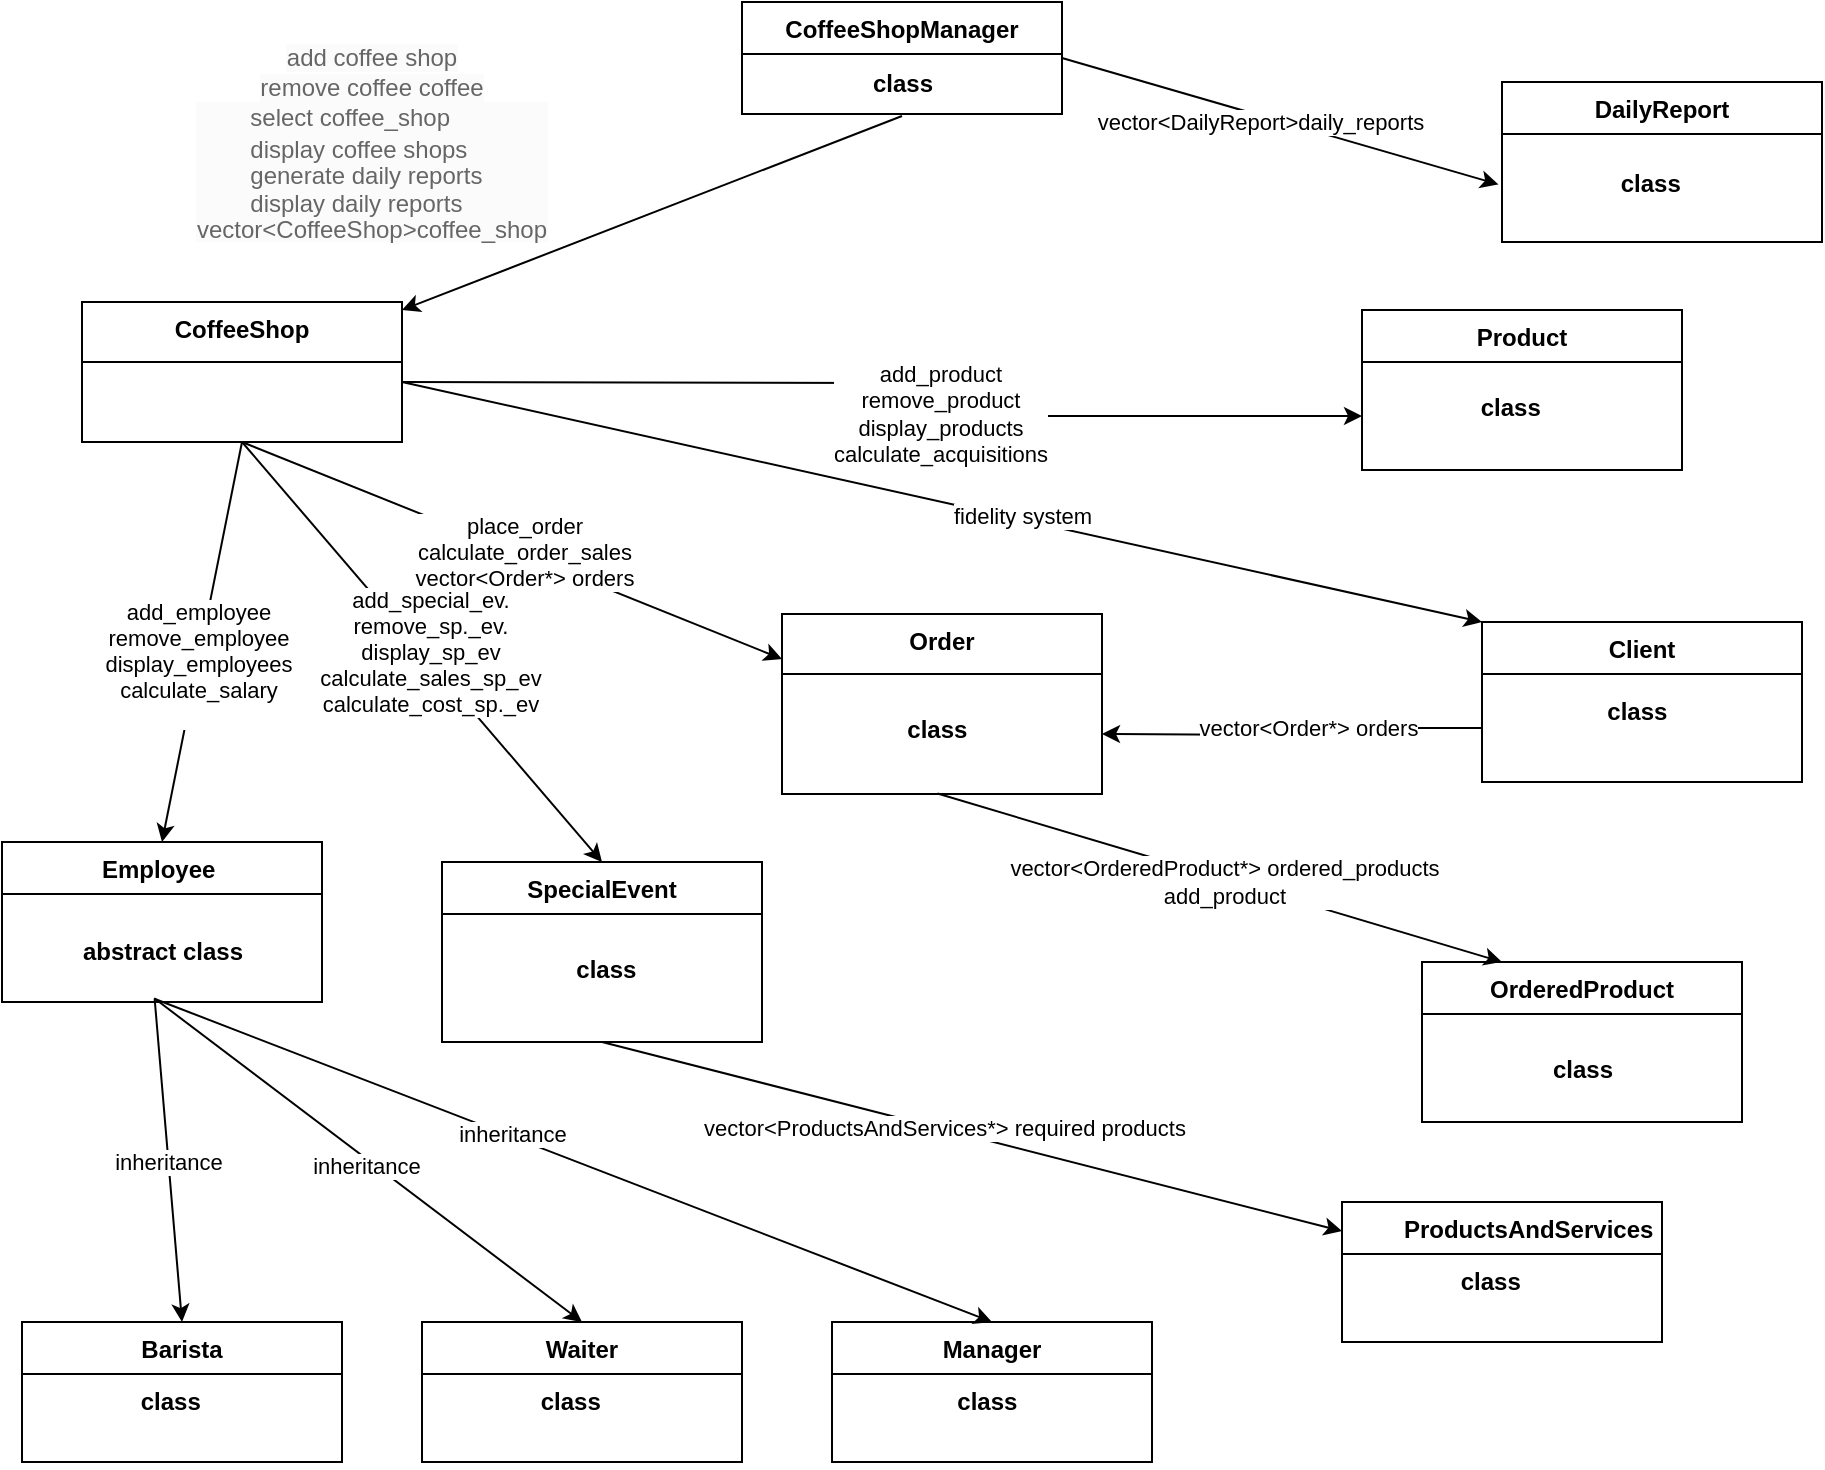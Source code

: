 <mxfile version="26.0.3">
  <diagram name="Page-1" id="my0lkViZR6sJPGAHv8gz">
    <mxGraphModel dx="928" dy="844" grid="0" gridSize="10" guides="1" tooltips="1" connect="1" arrows="1" fold="1" page="0" pageScale="1" pageWidth="850" pageHeight="1100" math="0" shadow="0">
      <root>
        <mxCell id="0" />
        <mxCell id="1" parent="0" />
        <mxCell id="TdN85WwoN8RoZoPRbgvp-12" value="CoffeeShop&lt;div&gt;&lt;br&gt;&lt;/div&gt;" style="swimlane;fontStyle=1;align=center;verticalAlign=top;childLayout=stackLayout;horizontal=1;startSize=30;horizontalStack=0;resizeParent=1;resizeParentMax=0;resizeLast=0;collapsible=1;marginBottom=0;whiteSpace=wrap;html=1;" vertex="1" parent="1">
          <mxGeometry x="470" y="300" width="160" height="70" as="geometry" />
        </mxCell>
        <mxCell id="TdN85WwoN8RoZoPRbgvp-16" value="Waiter" style="swimlane;fontStyle=1;align=center;verticalAlign=top;childLayout=stackLayout;horizontal=1;startSize=26;horizontalStack=0;resizeParent=1;resizeParentMax=0;resizeLast=0;collapsible=1;marginBottom=0;whiteSpace=wrap;html=1;" vertex="1" parent="1">
          <mxGeometry x="640" y="810" width="160" height="70" as="geometry" />
        </mxCell>
        <mxCell id="TdN85WwoN8RoZoPRbgvp-17" value="&lt;span style=&quot;white-space: pre;&quot;&gt;&#x9;&lt;/span&gt;&lt;span style=&quot;white-space: pre;&quot;&gt;&#x9;&lt;/span&gt;&lt;b&gt;class&lt;/b&gt;" style="text;strokeColor=none;fillColor=none;align=left;verticalAlign=top;spacingLeft=4;spacingRight=4;overflow=hidden;rotatable=0;points=[[0,0.5],[1,0.5]];portConstraint=eastwest;whiteSpace=wrap;html=1;" vertex="1" parent="TdN85WwoN8RoZoPRbgvp-16">
          <mxGeometry y="26" width="160" height="44" as="geometry" />
        </mxCell>
        <mxCell id="TdN85WwoN8RoZoPRbgvp-24" value="SpecialEvent&lt;div&gt;&lt;br&gt;&lt;/div&gt;" style="swimlane;fontStyle=1;align=center;verticalAlign=top;childLayout=stackLayout;horizontal=1;startSize=26;horizontalStack=0;resizeParent=1;resizeParentMax=0;resizeLast=0;collapsible=1;marginBottom=0;whiteSpace=wrap;html=1;" vertex="1" parent="1">
          <mxGeometry x="650" y="580" width="160" height="90" as="geometry" />
        </mxCell>
        <mxCell id="TdN85WwoN8RoZoPRbgvp-82" value="" style="endArrow=classic;html=1;rounded=0;" edge="1" parent="TdN85WwoN8RoZoPRbgvp-24" target="TdN85WwoN8RoZoPRbgvp-32">
          <mxGeometry width="50" height="50" relative="1" as="geometry">
            <mxPoint x="80" y="90" as="sourcePoint" />
            <mxPoint x="130" y="36" as="targetPoint" />
          </mxGeometry>
        </mxCell>
        <mxCell id="TdN85WwoN8RoZoPRbgvp-98" value="vector&amp;lt;ProductsAndServices*&amp;gt; required products" style="edgeLabel;html=1;align=center;verticalAlign=middle;resizable=0;points=[];" vertex="1" connectable="0" parent="TdN85WwoN8RoZoPRbgvp-82">
          <mxGeometry x="-0.077" y="1" relative="1" as="geometry">
            <mxPoint as="offset" />
          </mxGeometry>
        </mxCell>
        <mxCell id="TdN85WwoN8RoZoPRbgvp-28" value="Order" style="swimlane;fontStyle=1;align=center;verticalAlign=top;childLayout=stackLayout;horizontal=1;startSize=30;horizontalStack=0;resizeParent=1;resizeParentMax=0;resizeLast=0;collapsible=1;marginBottom=0;whiteSpace=wrap;html=1;" vertex="1" parent="1">
          <mxGeometry x="820" y="456" width="160" height="90" as="geometry" />
        </mxCell>
        <mxCell id="TdN85WwoN8RoZoPRbgvp-29" value="&lt;b style=&quot;line-height: 42px;&quot;&gt;&lt;span style=&quot;white-space: pre;&quot;&gt;&#x9;&lt;/span&gt;&lt;span style=&quot;white-space: pre;&quot;&gt;&#x9;&lt;/span&gt;&amp;nbsp;class&lt;/b&gt;" style="text;strokeColor=none;fillColor=none;align=left;verticalAlign=top;spacingLeft=4;spacingRight=4;overflow=hidden;rotatable=0;points=[[0,0.5],[1,0.5]];portConstraint=eastwest;whiteSpace=wrap;html=1;" vertex="1" parent="TdN85WwoN8RoZoPRbgvp-28">
          <mxGeometry y="30" width="160" height="60" as="geometry" />
        </mxCell>
        <mxCell id="TdN85WwoN8RoZoPRbgvp-32" value="&lt;span style=&quot;white-space: pre;&quot;&gt;&#x9;&lt;/span&gt;ProductsAndServices" style="swimlane;fontStyle=1;align=center;verticalAlign=top;childLayout=stackLayout;horizontal=1;startSize=26;horizontalStack=0;resizeParent=1;resizeParentMax=0;resizeLast=0;collapsible=1;marginBottom=0;whiteSpace=wrap;html=1;" vertex="1" parent="1">
          <mxGeometry x="1100" y="750" width="160" height="70" as="geometry" />
        </mxCell>
        <mxCell id="TdN85WwoN8RoZoPRbgvp-35" value="&lt;span style=&quot;white-space: pre;&quot;&gt;&#x9;&lt;/span&gt;&lt;span style=&quot;white-space: pre;&quot;&gt;&#x9;&lt;/span&gt;&lt;b&gt;class&lt;/b&gt;" style="text;strokeColor=none;fillColor=none;align=left;verticalAlign=top;spacingLeft=4;spacingRight=4;overflow=hidden;rotatable=0;points=[[0,0.5],[1,0.5]];portConstraint=eastwest;whiteSpace=wrap;html=1;" vertex="1" parent="TdN85WwoN8RoZoPRbgvp-32">
          <mxGeometry y="26" width="160" height="44" as="geometry" />
        </mxCell>
        <mxCell id="TdN85WwoN8RoZoPRbgvp-36" value="Manager" style="swimlane;fontStyle=1;align=center;verticalAlign=top;childLayout=stackLayout;horizontal=1;startSize=26;horizontalStack=0;resizeParent=1;resizeParentMax=0;resizeLast=0;collapsible=1;marginBottom=0;whiteSpace=wrap;html=1;" vertex="1" parent="1">
          <mxGeometry x="845" y="810" width="160" height="70" as="geometry" />
        </mxCell>
        <mxCell id="TdN85WwoN8RoZoPRbgvp-37" value="&lt;blockquote style=&quot;margin: 0 0 0 40px; border: none; padding: 0px;&quot;&gt;&lt;b&gt;&amp;nbsp; &amp;nbsp; &amp;nbsp;class&lt;/b&gt;&lt;/blockquote&gt;" style="text;strokeColor=none;fillColor=none;align=left;verticalAlign=top;spacingLeft=4;spacingRight=4;overflow=hidden;rotatable=0;points=[[0,0.5],[1,0.5]];portConstraint=eastwest;whiteSpace=wrap;html=1;" vertex="1" parent="TdN85WwoN8RoZoPRbgvp-36">
          <mxGeometry y="26" width="160" height="44" as="geometry" />
        </mxCell>
        <mxCell id="TdN85WwoN8RoZoPRbgvp-40" value="Client" style="swimlane;fontStyle=1;align=center;verticalAlign=top;childLayout=stackLayout;horizontal=1;startSize=26;horizontalStack=0;resizeParent=1;resizeParentMax=0;resizeLast=0;collapsible=1;marginBottom=0;whiteSpace=wrap;html=1;" vertex="1" parent="1">
          <mxGeometry x="1170" y="460" width="160" height="80" as="geometry" />
        </mxCell>
        <mxCell id="TdN85WwoN8RoZoPRbgvp-41" value="&lt;b style=&quot;line-height: 200%;&quot;&gt;&lt;span style=&quot;white-space: pre;&quot;&gt;&#x9;&lt;/span&gt;&lt;span style=&quot;white-space: pre;&quot;&gt;&#x9;&lt;/span&gt;&amp;nbsp;class&lt;/b&gt;" style="text;strokeColor=none;fillColor=none;align=left;verticalAlign=top;spacingLeft=4;spacingRight=4;overflow=hidden;rotatable=0;points=[[0,0.5],[1,0.5]];portConstraint=eastwest;whiteSpace=wrap;html=1;" vertex="1" parent="TdN85WwoN8RoZoPRbgvp-40">
          <mxGeometry y="26" width="160" height="54" as="geometry" />
        </mxCell>
        <mxCell id="TdN85WwoN8RoZoPRbgvp-44" value="DailyReport" style="swimlane;fontStyle=1;align=center;verticalAlign=top;childLayout=stackLayout;horizontal=1;startSize=26;horizontalStack=0;resizeParent=1;resizeParentMax=0;resizeLast=0;collapsible=1;marginBottom=0;whiteSpace=wrap;html=1;" vertex="1" parent="1">
          <mxGeometry x="1180" y="190" width="160" height="80" as="geometry" />
        </mxCell>
        <mxCell id="TdN85WwoN8RoZoPRbgvp-47" value="&lt;b style=&quot;line-height: 310%;&quot;&gt;&lt;span style=&quot;white-space: pre;&quot;&gt;&#x9;&lt;/span&gt;&lt;span style=&quot;white-space: pre;&quot;&gt;&#x9;&lt;/span&gt;class&lt;/b&gt;" style="text;strokeColor=none;fillColor=none;align=left;verticalAlign=top;spacingLeft=4;spacingRight=4;overflow=hidden;rotatable=0;points=[[0,0.5],[1,0.5]];portConstraint=eastwest;whiteSpace=wrap;html=1;" vertex="1" parent="TdN85WwoN8RoZoPRbgvp-44">
          <mxGeometry y="26" width="160" height="54" as="geometry" />
        </mxCell>
        <mxCell id="TdN85WwoN8RoZoPRbgvp-48" value="Employee&amp;nbsp;" style="swimlane;fontStyle=1;align=center;verticalAlign=top;childLayout=stackLayout;horizontal=1;startSize=26;horizontalStack=0;resizeParent=1;resizeParentMax=0;resizeLast=0;collapsible=1;marginBottom=0;whiteSpace=wrap;html=1;" vertex="1" parent="1">
          <mxGeometry x="430" y="570" width="160" height="80" as="geometry" />
        </mxCell>
        <mxCell id="TdN85WwoN8RoZoPRbgvp-52" value="CoffeeShopManager" style="swimlane;fontStyle=1;align=center;verticalAlign=top;childLayout=stackLayout;horizontal=1;startSize=26;horizontalStack=0;resizeParent=1;resizeParentMax=0;resizeLast=0;collapsible=1;marginBottom=0;whiteSpace=wrap;html=1;" vertex="1" parent="1">
          <mxGeometry x="800" y="150" width="160" height="56" as="geometry" />
        </mxCell>
        <mxCell id="TdN85WwoN8RoZoPRbgvp-118" value="&lt;b&gt;class&lt;/b&gt;" style="text;html=1;align=center;verticalAlign=middle;resizable=0;points=[];autosize=1;strokeColor=none;fillColor=none;" vertex="1" parent="TdN85WwoN8RoZoPRbgvp-52">
          <mxGeometry y="26" width="160" height="30" as="geometry" />
        </mxCell>
        <mxCell id="TdN85WwoN8RoZoPRbgvp-56" value="Product" style="swimlane;fontStyle=1;align=center;verticalAlign=top;childLayout=stackLayout;horizontal=1;startSize=26;horizontalStack=0;resizeParent=1;resizeParentMax=0;resizeLast=0;collapsible=1;marginBottom=0;whiteSpace=wrap;html=1;" vertex="1" parent="1">
          <mxGeometry x="1110" y="304" width="160" height="80" as="geometry" />
        </mxCell>
        <mxCell id="TdN85WwoN8RoZoPRbgvp-57" value="&lt;b style=&quot;line-height: 280%;&quot;&gt;&lt;span style=&quot;white-space: pre;&quot;&gt;&#x9;&lt;/span&gt;&lt;span style=&quot;white-space: pre;&quot;&gt;&#x9;&lt;/span&gt;class&lt;/b&gt;&lt;div&gt;&lt;/div&gt;&lt;div&gt;&lt;b&gt;&lt;br&gt;&lt;/b&gt;&lt;/div&gt;" style="text;strokeColor=none;fillColor=none;align=left;verticalAlign=top;spacingLeft=4;spacingRight=4;overflow=hidden;rotatable=0;points=[[0,0.5],[1,0.5]];portConstraint=eastwest;whiteSpace=wrap;html=1;" vertex="1" parent="TdN85WwoN8RoZoPRbgvp-56">
          <mxGeometry y="26" width="160" height="54" as="geometry" />
        </mxCell>
        <mxCell id="TdN85WwoN8RoZoPRbgvp-60" value="Barista" style="swimlane;fontStyle=1;align=center;verticalAlign=top;childLayout=stackLayout;horizontal=1;startSize=26;horizontalStack=0;resizeParent=1;resizeParentMax=0;resizeLast=0;collapsible=1;marginBottom=0;whiteSpace=wrap;html=1;" vertex="1" parent="1">
          <mxGeometry x="440" y="810" width="160" height="70" as="geometry" />
        </mxCell>
        <mxCell id="TdN85WwoN8RoZoPRbgvp-61" value="&lt;b&gt;&lt;span style=&quot;white-space: pre;&quot;&gt;&#x9;&lt;/span&gt;&lt;span style=&quot;white-space: pre;&quot;&gt;&#x9;&lt;/span&gt;class&lt;/b&gt;" style="text;strokeColor=none;fillColor=none;align=left;verticalAlign=top;spacingLeft=4;spacingRight=4;overflow=hidden;rotatable=0;points=[[0,0.5],[1,0.5]];portConstraint=eastwest;whiteSpace=wrap;html=1;" vertex="1" parent="TdN85WwoN8RoZoPRbgvp-60">
          <mxGeometry y="26" width="160" height="44" as="geometry" />
        </mxCell>
        <mxCell id="TdN85WwoN8RoZoPRbgvp-64" value="OrderedProduct" style="swimlane;fontStyle=1;align=center;verticalAlign=top;childLayout=stackLayout;horizontal=1;startSize=26;horizontalStack=0;resizeParent=1;resizeParentMax=0;resizeLast=0;collapsible=1;marginBottom=0;whiteSpace=wrap;html=1;" vertex="1" parent="1">
          <mxGeometry x="1140" y="630" width="160" height="80" as="geometry" />
        </mxCell>
        <mxCell id="TdN85WwoN8RoZoPRbgvp-72" value="" style="edgeStyle=orthogonalEdgeStyle;rounded=0;orthogonalLoop=1;jettySize=auto;html=1;entryX=0;entryY=0.5;entryDx=0;entryDy=0;" edge="1" parent="1" target="TdN85WwoN8RoZoPRbgvp-57">
          <mxGeometry relative="1" as="geometry">
            <mxPoint x="630" y="340" as="sourcePoint" />
          </mxGeometry>
        </mxCell>
        <mxCell id="TdN85WwoN8RoZoPRbgvp-107" value="add_product&lt;div&gt;remove_product&lt;/div&gt;&lt;div&gt;display_products&lt;/div&gt;&lt;div&gt;calculate_acquisitions&lt;/div&gt;" style="edgeLabel;html=1;align=center;verticalAlign=middle;resizable=0;points=[];" vertex="1" connectable="0" parent="TdN85WwoN8RoZoPRbgvp-72">
          <mxGeometry x="0.148" y="1" relative="1" as="geometry">
            <mxPoint as="offset" />
          </mxGeometry>
        </mxCell>
        <mxCell id="TdN85WwoN8RoZoPRbgvp-77" value="" style="endArrow=classic;html=1;rounded=0;entryX=0.5;entryY=0;entryDx=0;entryDy=0;" edge="1" parent="1" target="TdN85WwoN8RoZoPRbgvp-24">
          <mxGeometry width="50" height="50" relative="1" as="geometry">
            <mxPoint x="550" y="370" as="sourcePoint" />
            <mxPoint x="630" y="480" as="targetPoint" />
          </mxGeometry>
        </mxCell>
        <mxCell id="TdN85WwoN8RoZoPRbgvp-86" value="add_special_ev.&lt;div&gt;remove_sp._ev.&lt;/div&gt;&lt;div&gt;display_sp_ev&lt;/div&gt;&lt;div&gt;calculate_sales_sp_ev&lt;/div&gt;&lt;div&gt;calculate_cost_sp._ev&lt;/div&gt;" style="edgeLabel;html=1;align=center;verticalAlign=middle;resizable=0;points=[];" vertex="1" connectable="0" parent="TdN85WwoN8RoZoPRbgvp-77">
          <mxGeometry x="0.021" y="3" relative="1" as="geometry">
            <mxPoint as="offset" />
          </mxGeometry>
        </mxCell>
        <mxCell id="TdN85WwoN8RoZoPRbgvp-79" value="" style="endArrow=classic;html=1;rounded=0;entryX=0.5;entryY=0;entryDx=0;entryDy=0;" edge="1" parent="1" target="TdN85WwoN8RoZoPRbgvp-48">
          <mxGeometry width="50" height="50" relative="1" as="geometry">
            <mxPoint x="550" y="370" as="sourcePoint" />
            <mxPoint x="810" y="430" as="targetPoint" />
          </mxGeometry>
        </mxCell>
        <mxCell id="TdN85WwoN8RoZoPRbgvp-94" value="add_employee&lt;div&gt;remove_employee&lt;/div&gt;&lt;div&gt;display_employees&lt;/div&gt;&lt;div&gt;calculate_salary&lt;/div&gt;&lt;div&gt;&lt;br&gt;&lt;/div&gt;" style="edgeLabel;html=1;align=center;verticalAlign=middle;resizable=0;points=[];" vertex="1" connectable="0" parent="TdN85WwoN8RoZoPRbgvp-79">
          <mxGeometry x="0.106" relative="1" as="geometry">
            <mxPoint as="offset" />
          </mxGeometry>
        </mxCell>
        <mxCell id="TdN85WwoN8RoZoPRbgvp-80" value="" style="endArrow=classic;html=1;rounded=0;entryX=0;entryY=0.25;entryDx=0;entryDy=0;" edge="1" parent="1" target="TdN85WwoN8RoZoPRbgvp-28">
          <mxGeometry width="50" height="50" relative="1" as="geometry">
            <mxPoint x="550" y="370" as="sourcePoint" />
            <mxPoint x="990" y="410" as="targetPoint" />
          </mxGeometry>
        </mxCell>
        <mxCell id="TdN85WwoN8RoZoPRbgvp-85" value="place_order&lt;div&gt;calculate_order_sales&lt;/div&gt;&lt;div&gt;vector&amp;lt;Order*&amp;gt; orders&lt;/div&gt;" style="edgeLabel;html=1;align=center;verticalAlign=middle;resizable=0;points=[];" vertex="1" connectable="0" parent="TdN85WwoN8RoZoPRbgvp-80">
          <mxGeometry x="0.048" y="2" relative="1" as="geometry">
            <mxPoint x="-1" as="offset" />
          </mxGeometry>
        </mxCell>
        <mxCell id="TdN85WwoN8RoZoPRbgvp-83" value="" style="endArrow=classic;html=1;rounded=0;entryX=0;entryY=0;entryDx=0;entryDy=0;" edge="1" parent="1" target="TdN85WwoN8RoZoPRbgvp-40">
          <mxGeometry width="50" height="50" relative="1" as="geometry">
            <mxPoint x="630" y="340" as="sourcePoint" />
            <mxPoint x="950" y="400" as="targetPoint" />
          </mxGeometry>
        </mxCell>
        <mxCell id="TdN85WwoN8RoZoPRbgvp-84" value="fidelity system" style="edgeLabel;html=1;align=center;verticalAlign=middle;resizable=0;points=[];" vertex="1" connectable="0" parent="TdN85WwoN8RoZoPRbgvp-83">
          <mxGeometry x="0.149" y="2" relative="1" as="geometry">
            <mxPoint x="-1" as="offset" />
          </mxGeometry>
        </mxCell>
        <mxCell id="TdN85WwoN8RoZoPRbgvp-87" value="" style="endArrow=classic;html=1;rounded=0;entryX=0.5;entryY=0;entryDx=0;entryDy=0;exitX=0.477;exitY=1.014;exitDx=0;exitDy=0;exitPerimeter=0;" edge="1" parent="1" target="TdN85WwoN8RoZoPRbgvp-60">
          <mxGeometry width="50" height="50" relative="1" as="geometry">
            <mxPoint x="506.32" y="648.364" as="sourcePoint" />
            <mxPoint x="590" y="730" as="targetPoint" />
          </mxGeometry>
        </mxCell>
        <mxCell id="TdN85WwoN8RoZoPRbgvp-95" value="inheritance" style="edgeLabel;html=1;align=center;verticalAlign=middle;resizable=0;points=[];" vertex="1" connectable="0" parent="TdN85WwoN8RoZoPRbgvp-87">
          <mxGeometry x="0.014" relative="1" as="geometry">
            <mxPoint as="offset" />
          </mxGeometry>
        </mxCell>
        <mxCell id="TdN85WwoN8RoZoPRbgvp-88" value="" style="endArrow=classic;html=1;rounded=0;entryX=0.5;entryY=0;entryDx=0;entryDy=0;exitX=0.476;exitY=1.006;exitDx=0;exitDy=0;exitPerimeter=0;" edge="1" parent="1" target="TdN85WwoN8RoZoPRbgvp-16">
          <mxGeometry width="50" height="50" relative="1" as="geometry">
            <mxPoint x="506.16" y="648.156" as="sourcePoint" />
            <mxPoint x="610" y="720" as="targetPoint" />
          </mxGeometry>
        </mxCell>
        <mxCell id="TdN85WwoN8RoZoPRbgvp-96" value="inheritance" style="edgeLabel;html=1;align=center;verticalAlign=middle;resizable=0;points=[];" vertex="1" connectable="0" parent="TdN85WwoN8RoZoPRbgvp-88">
          <mxGeometry x="0.004" y="-3" relative="1" as="geometry">
            <mxPoint as="offset" />
          </mxGeometry>
        </mxCell>
        <mxCell id="TdN85WwoN8RoZoPRbgvp-89" value="" style="endArrow=classic;html=1;rounded=0;exitX=0.476;exitY=1.014;exitDx=0;exitDy=0;exitPerimeter=0;entryX=0.5;entryY=0;entryDx=0;entryDy=0;" edge="1" parent="1" target="TdN85WwoN8RoZoPRbgvp-36">
          <mxGeometry width="50" height="50" relative="1" as="geometry">
            <mxPoint x="506.16" y="648.364" as="sourcePoint" />
            <mxPoint x="810" y="790" as="targetPoint" />
          </mxGeometry>
        </mxCell>
        <mxCell id="TdN85WwoN8RoZoPRbgvp-97" value="inheritance" style="edgeLabel;html=1;align=center;verticalAlign=middle;resizable=0;points=[];" vertex="1" connectable="0" parent="TdN85WwoN8RoZoPRbgvp-89">
          <mxGeometry x="-0.15" y="2" relative="1" as="geometry">
            <mxPoint as="offset" />
          </mxGeometry>
        </mxCell>
        <mxCell id="TdN85WwoN8RoZoPRbgvp-90" value="" style="edgeStyle=orthogonalEdgeStyle;rounded=0;orthogonalLoop=1;jettySize=auto;html=1;entryX=1;entryY=-0.154;entryDx=0;entryDy=0;entryPerimeter=0;" edge="1" parent="1" source="TdN85WwoN8RoZoPRbgvp-41">
          <mxGeometry relative="1" as="geometry">
            <mxPoint x="980" y="515.996" as="targetPoint" />
          </mxGeometry>
        </mxCell>
        <mxCell id="TdN85WwoN8RoZoPRbgvp-93" value="vector&amp;lt;Order*&amp;gt; orders" style="edgeLabel;html=1;align=center;verticalAlign=middle;resizable=0;points=[];" vertex="1" connectable="0" parent="TdN85WwoN8RoZoPRbgvp-90">
          <mxGeometry x="-0.098" relative="1" as="geometry">
            <mxPoint as="offset" />
          </mxGeometry>
        </mxCell>
        <mxCell id="TdN85WwoN8RoZoPRbgvp-101" value="&lt;div&gt;&lt;span style=&quot;background-color: light-dark(rgb(251, 251, 251), rgb(21, 21, 21)); color: light-dark(rgb(102, 102, 102), rgb(149, 149, 149)); text-align: left;&quot;&gt;add coffee shop&lt;/span&gt;&lt;/div&gt;&lt;div&gt;&lt;span style=&quot;background-color: light-dark(rgb(251, 251, 251), rgb(21, 21, 21)); color: light-dark(rgb(102, 102, 102), rgb(149, 149, 149)); text-align: left;&quot;&gt;remove coffee coffee&lt;/span&gt;&lt;/div&gt;&lt;div style=&quot;color: rgb(102, 102, 102); font-size: 17px; text-align: left; background-color: rgb(251, 251, 251); line-height: 13.6px;&quot;&gt;&lt;font style=&quot;font-size: 12px; line-height: 9.6px;&quot;&gt;&lt;span style=&quot;white-space: pre;&quot;&gt;&#x9;&lt;/span&gt;select coffee_sho&lt;/font&gt;&lt;span style=&quot;font-size: 12px; background-color: light-dark(rgb(251, 251, 251), rgb(21, 21, 21)); color: light-dark(rgb(102, 102, 102), rgb(149, 149, 149));&quot;&gt;p&lt;/span&gt;&lt;/div&gt;&lt;div style=&quot;color: rgb(102, 102, 102); font-size: 17px; text-align: left; background-color: rgb(251, 251, 251); line-height: 13.6px;&quot;&gt;&lt;font style=&quot;font-size: 12px; line-height: 9.6px;&quot;&gt;&lt;span style=&quot;white-space: pre;&quot;&gt;&#x9;&lt;/span&gt;display coffee shops&lt;/font&gt;&lt;/div&gt;&lt;div style=&quot;color: rgb(102, 102, 102); font-size: 17px; text-align: left; background-color: rgb(251, 251, 251); line-height: 13.6px;&quot;&gt;&lt;font style=&quot;font-size: 12px; line-height: 9.6px;&quot;&gt;&lt;span style=&quot;white-space: pre;&quot;&gt;&#x9;&lt;/span&gt;generate daily reports&lt;/font&gt;&lt;/div&gt;&lt;div style=&quot;color: rgb(102, 102, 102); font-size: 17px; text-align: left; background-color: rgb(251, 251, 251); line-height: 13.6px;&quot;&gt;&lt;font style=&quot;font-size: 12px; line-height: 9.6px;&quot;&gt;&lt;span style=&quot;white-space: pre;&quot;&gt;&#x9;&lt;/span&gt;display daily reports&lt;/font&gt;&lt;/div&gt;&lt;div style=&quot;color: rgb(102, 102, 102); font-size: 17px; text-align: left; background-color: rgb(251, 251, 251); line-height: 13.6px;&quot;&gt;&lt;font style=&quot;font-size: 12px; line-height: 9.6px;&quot;&gt;vector&amp;lt;CoffeeShop&amp;gt;coffee_shop&lt;/font&gt;&lt;/div&gt;" style="rounded=0;whiteSpace=wrap;html=1;strokeColor=#FFFFFF;" vertex="1" parent="1">
          <mxGeometry x="520" y="160" width="190" height="120" as="geometry" />
        </mxCell>
        <mxCell id="TdN85WwoN8RoZoPRbgvp-102" value="" style="endArrow=classic;html=1;rounded=0;" edge="1" parent="1">
          <mxGeometry width="50" height="50" relative="1" as="geometry">
            <mxPoint x="880" y="207" as="sourcePoint" />
            <mxPoint x="630" y="304" as="targetPoint" />
          </mxGeometry>
        </mxCell>
        <mxCell id="TdN85WwoN8RoZoPRbgvp-105" value="" style="endArrow=classic;html=1;rounded=0;exitX=0.486;exitY=0.991;exitDx=0;exitDy=0;exitPerimeter=0;entryX=0.25;entryY=0;entryDx=0;entryDy=0;" edge="1" parent="1" target="TdN85WwoN8RoZoPRbgvp-64">
          <mxGeometry width="50" height="50" relative="1" as="geometry">
            <mxPoint x="897.76" y="545.766" as="sourcePoint" />
            <mxPoint x="1010" y="556" as="targetPoint" />
          </mxGeometry>
        </mxCell>
        <mxCell id="TdN85WwoN8RoZoPRbgvp-106" value="vector&amp;lt;OrderedProduct*&amp;gt; ordered_products&lt;div&gt;add_product&lt;/div&gt;" style="edgeLabel;html=1;align=center;verticalAlign=middle;resizable=0;points=[];" vertex="1" connectable="0" parent="TdN85WwoN8RoZoPRbgvp-105">
          <mxGeometry x="0.011" relative="1" as="geometry">
            <mxPoint y="1" as="offset" />
          </mxGeometry>
        </mxCell>
        <mxCell id="TdN85WwoN8RoZoPRbgvp-108" value="" style="endArrow=classic;html=1;rounded=0;entryX=-0.011;entryY=0.97;entryDx=0;entryDy=0;entryPerimeter=0;exitX=1;exitY=0.5;exitDx=0;exitDy=0;" edge="1" parent="1">
          <mxGeometry width="50" height="50" relative="1" as="geometry">
            <mxPoint x="960.0" y="178" as="sourcePoint" />
            <mxPoint x="1178.24" y="241.22" as="targetPoint" />
          </mxGeometry>
        </mxCell>
        <mxCell id="TdN85WwoN8RoZoPRbgvp-110" value="vector&amp;lt;DailyReport&amp;gt;daily_reports" style="edgeLabel;html=1;align=center;verticalAlign=middle;resizable=0;points=[];" vertex="1" connectable="0" parent="TdN85WwoN8RoZoPRbgvp-108">
          <mxGeometry x="-0.089" y="-3" relative="1" as="geometry">
            <mxPoint as="offset" />
          </mxGeometry>
        </mxCell>
        <mxCell id="TdN85WwoN8RoZoPRbgvp-114" value="&lt;span style=&quot;font-weight: 700; text-wrap-mode: wrap;&quot;&gt;abstract class&lt;/span&gt;" style="text;html=1;align=center;verticalAlign=middle;resizable=0;points=[];autosize=1;strokeColor=none;fillColor=none;" vertex="1" parent="1">
          <mxGeometry x="430" y="610" width="160" height="30" as="geometry" />
        </mxCell>
        <mxCell id="TdN85WwoN8RoZoPRbgvp-115" value="&lt;b style=&quot;text-align: left; text-wrap-mode: wrap; line-height: 42px;&quot;&gt;&amp;nbsp;class&lt;/b&gt;" style="text;html=1;align=center;verticalAlign=middle;resizable=0;points=[];autosize=1;strokeColor=none;fillColor=none;" vertex="1" parent="1">
          <mxGeometry x="700" y="603" width="60" height="60" as="geometry" />
        </mxCell>
        <mxCell id="TdN85WwoN8RoZoPRbgvp-117" value="&lt;b style=&quot;text-align: left; text-wrap-mode: wrap; line-height: 24px;&quot;&gt;class&lt;/b&gt;" style="text;html=1;align=center;verticalAlign=middle;resizable=0;points=[];autosize=1;strokeColor=none;fillColor=none;" vertex="1" parent="1">
          <mxGeometry x="1195" y="663" width="50" height="40" as="geometry" />
        </mxCell>
      </root>
    </mxGraphModel>
  </diagram>
</mxfile>
